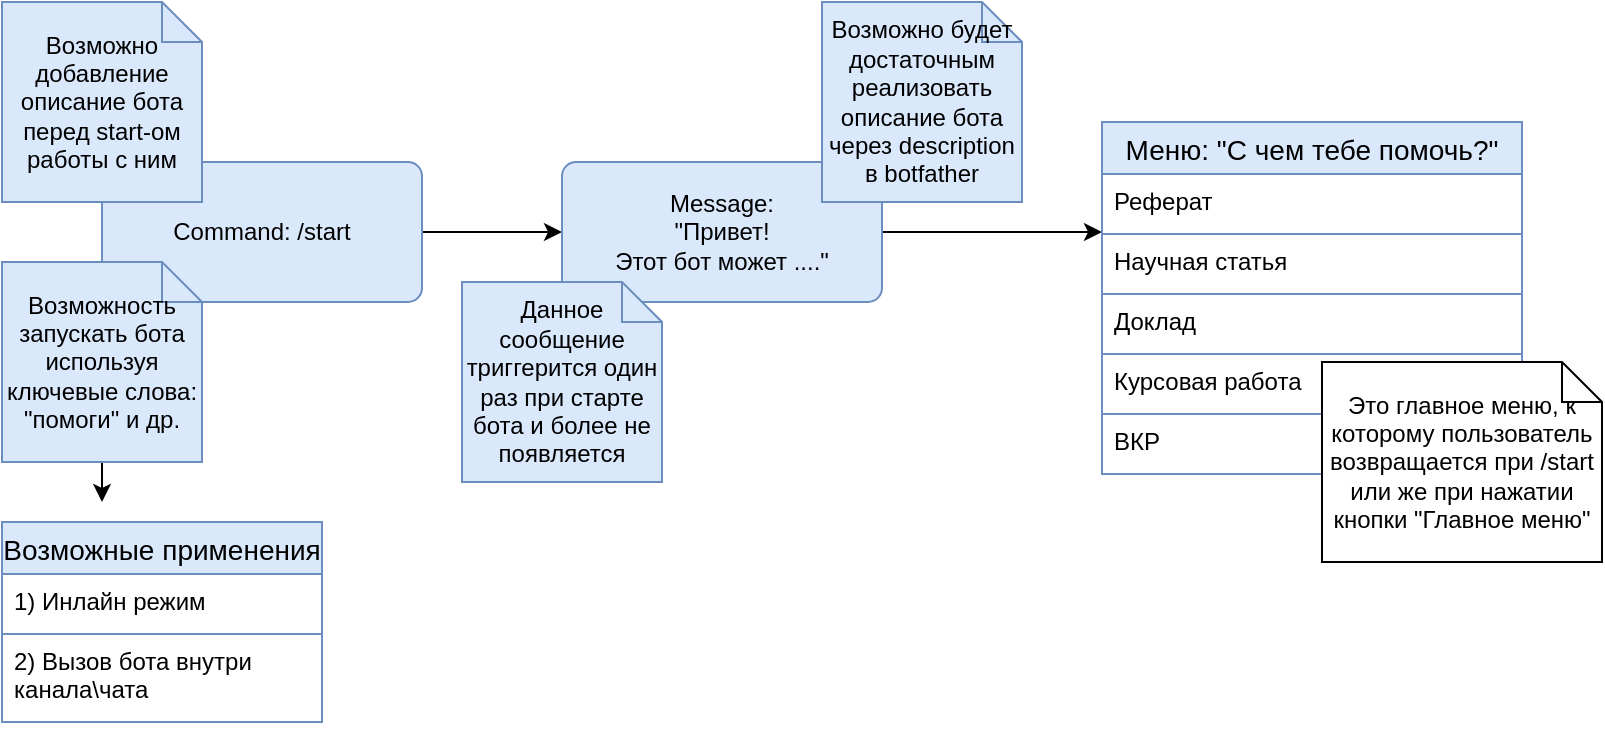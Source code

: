 <mxfile version="22.1.11" type="github">
  <diagram name="Страница — 1" id="bBnwiWEpFWaJWLRflJb5">
    <mxGraphModel dx="746" dy="457" grid="1" gridSize="10" guides="1" tooltips="1" connect="1" arrows="1" fold="1" page="1" pageScale="1" pageWidth="827" pageHeight="1169" math="0" shadow="0">
      <root>
        <mxCell id="0" />
        <mxCell id="1" parent="0" />
        <mxCell id="bCp8vL0oqEaVXwoQY5vh-1" style="edgeStyle=orthogonalEdgeStyle;rounded=0;orthogonalLoop=1;jettySize=auto;html=1;" edge="1" parent="1" source="ioY3EiMOHNlyp7GejzbB-10">
          <mxGeometry relative="1" as="geometry">
            <mxPoint x="290" y="195" as="targetPoint" />
          </mxGeometry>
        </mxCell>
        <mxCell id="ioY3EiMOHNlyp7GejzbB-10" value="Command: /start" style="rounded=1;arcSize=10;whiteSpace=wrap;html=1;align=center;fillColor=#dae8fc;strokeColor=#6c8ebf;gradientColor=none;" parent="1" vertex="1">
          <mxGeometry x="60" y="160" width="160" height="70" as="geometry" />
        </mxCell>
        <mxCell id="ioY3EiMOHNlyp7GejzbB-11" value="Возможно добавление описание бота перед start-ом работы с ним" style="shape=note;size=20;whiteSpace=wrap;html=1;fillColor=#dae8fc;strokeColor=#6c8ebf;" parent="1" vertex="1">
          <mxGeometry x="10" y="80" width="100" height="100" as="geometry" />
        </mxCell>
        <mxCell id="ioY3EiMOHNlyp7GejzbB-17" style="edgeStyle=orthogonalEdgeStyle;rounded=0;orthogonalLoop=1;jettySize=auto;html=1;" parent="1" source="ioY3EiMOHNlyp7GejzbB-12" edge="1">
          <mxGeometry relative="1" as="geometry">
            <mxPoint x="60" y="330" as="targetPoint" />
          </mxGeometry>
        </mxCell>
        <mxCell id="ioY3EiMOHNlyp7GejzbB-12" value="Возможность запускать бота используя ключевые слова:&lt;br&gt;&quot;помоги&quot; и др." style="shape=note;size=20;whiteSpace=wrap;html=1;fillColor=#dae8fc;strokeColor=#6c8ebf;" parent="1" vertex="1">
          <mxGeometry x="10" y="210" width="100" height="100" as="geometry" />
        </mxCell>
        <mxCell id="ioY3EiMOHNlyp7GejzbB-19" value="Возможные применения" style="swimlane;fontStyle=0;childLayout=stackLayout;horizontal=1;startSize=26;horizontalStack=0;resizeParent=1;resizeParentMax=0;resizeLast=0;collapsible=1;marginBottom=0;align=center;fontSize=14;fillColor=#dae8fc;strokeColor=#6c8ebf;" parent="1" vertex="1">
          <mxGeometry x="10" y="340" width="160" height="100" as="geometry" />
        </mxCell>
        <mxCell id="ioY3EiMOHNlyp7GejzbB-20" value="1) Инлайн режим" style="text;strokeColor=#6c8ebf;fillColor=none;spacingLeft=4;spacingRight=4;overflow=hidden;rotatable=0;points=[[0,0.5],[1,0.5]];portConstraint=eastwest;fontSize=12;whiteSpace=wrap;html=1;" parent="ioY3EiMOHNlyp7GejzbB-19" vertex="1">
          <mxGeometry y="26" width="160" height="30" as="geometry" />
        </mxCell>
        <mxCell id="ioY3EiMOHNlyp7GejzbB-21" value="2) Вызов бота внутри канала\чата" style="text;strokeColor=none;fillColor=none;spacingLeft=4;spacingRight=4;overflow=hidden;rotatable=0;points=[[0,0.5],[1,0.5]];portConstraint=eastwest;fontSize=12;whiteSpace=wrap;html=1;" parent="ioY3EiMOHNlyp7GejzbB-19" vertex="1">
          <mxGeometry y="56" width="160" height="44" as="geometry" />
        </mxCell>
        <mxCell id="bCp8vL0oqEaVXwoQY5vh-5" style="edgeStyle=orthogonalEdgeStyle;rounded=0;orthogonalLoop=1;jettySize=auto;html=1;" edge="1" parent="1" source="bCp8vL0oqEaVXwoQY5vh-2">
          <mxGeometry relative="1" as="geometry">
            <mxPoint x="560" y="195" as="targetPoint" />
          </mxGeometry>
        </mxCell>
        <mxCell id="bCp8vL0oqEaVXwoQY5vh-2" value="Message:&lt;br&gt;&quot;Привет!&lt;br&gt;Этот бот может ....&quot;" style="rounded=1;arcSize=10;whiteSpace=wrap;html=1;align=center;fillColor=#dae8fc;strokeColor=#6c8ebf;gradientColor=none;" vertex="1" parent="1">
          <mxGeometry x="290" y="160" width="160" height="70" as="geometry" />
        </mxCell>
        <mxCell id="bCp8vL0oqEaVXwoQY5vh-3" value="Данное сообщение триггерится один раз при старте бота и более не появляется" style="shape=note;size=20;whiteSpace=wrap;html=1;fillColor=#dae8fc;strokeColor=#6c8ebf;" vertex="1" parent="1">
          <mxGeometry x="240" y="220" width="100" height="100" as="geometry" />
        </mxCell>
        <mxCell id="bCp8vL0oqEaVXwoQY5vh-4" value="Возможно будет достаточным реализовать описание бота через description в botfather" style="shape=note;size=20;whiteSpace=wrap;html=1;fillColor=#dae8fc;strokeColor=#6c8ebf;" vertex="1" parent="1">
          <mxGeometry x="420" y="80" width="100" height="100" as="geometry" />
        </mxCell>
        <mxCell id="bCp8vL0oqEaVXwoQY5vh-6" value="Меню: &quot;С чем тебе помочь?&quot;" style="swimlane;fontStyle=0;childLayout=stackLayout;horizontal=1;startSize=26;horizontalStack=0;resizeParent=1;resizeParentMax=0;resizeLast=0;collapsible=1;marginBottom=0;align=center;fontSize=14;fillColor=#dae8fc;strokeColor=#6c8ebf;" vertex="1" parent="1">
          <mxGeometry x="560" y="140" width="210" height="176" as="geometry" />
        </mxCell>
        <mxCell id="bCp8vL0oqEaVXwoQY5vh-7" value="Реферат" style="text;strokeColor=#6c8ebf;fillColor=none;spacingLeft=4;spacingRight=4;overflow=hidden;rotatable=0;points=[[0,0.5],[1,0.5]];portConstraint=eastwest;fontSize=12;whiteSpace=wrap;html=1;" vertex="1" parent="bCp8vL0oqEaVXwoQY5vh-6">
          <mxGeometry y="26" width="210" height="30" as="geometry" />
        </mxCell>
        <mxCell id="bCp8vL0oqEaVXwoQY5vh-8" value="Научная статья" style="text;strokeColor=#6c8ebf;fillColor=none;spacingLeft=4;spacingRight=4;overflow=hidden;rotatable=0;points=[[0,0.5],[1,0.5]];portConstraint=eastwest;fontSize=12;whiteSpace=wrap;html=1;" vertex="1" parent="bCp8vL0oqEaVXwoQY5vh-6">
          <mxGeometry y="56" width="210" height="30" as="geometry" />
        </mxCell>
        <mxCell id="bCp8vL0oqEaVXwoQY5vh-9" value="Доклад" style="text;strokeColor=#6c8ebf;fillColor=none;spacingLeft=4;spacingRight=4;overflow=hidden;rotatable=0;points=[[0,0.5],[1,0.5]];portConstraint=eastwest;fontSize=12;whiteSpace=wrap;html=1;" vertex="1" parent="bCp8vL0oqEaVXwoQY5vh-6">
          <mxGeometry y="86" width="210" height="30" as="geometry" />
        </mxCell>
        <mxCell id="bCp8vL0oqEaVXwoQY5vh-12" value="Курсовая работа" style="text;strokeColor=#6c8ebf;fillColor=none;spacingLeft=4;spacingRight=4;overflow=hidden;rotatable=0;points=[[0,0.5],[1,0.5]];portConstraint=eastwest;fontSize=12;whiteSpace=wrap;html=1;" vertex="1" parent="bCp8vL0oqEaVXwoQY5vh-6">
          <mxGeometry y="116" width="210" height="30" as="geometry" />
        </mxCell>
        <mxCell id="bCp8vL0oqEaVXwoQY5vh-11" value="ВКР" style="text;strokeColor=#6c8ebf;fillColor=none;spacingLeft=4;spacingRight=4;overflow=hidden;rotatable=0;points=[[0,0.5],[1,0.5]];portConstraint=eastwest;fontSize=12;whiteSpace=wrap;html=1;" vertex="1" parent="bCp8vL0oqEaVXwoQY5vh-6">
          <mxGeometry y="146" width="210" height="30" as="geometry" />
        </mxCell>
        <mxCell id="bCp8vL0oqEaVXwoQY5vh-15" value="Это главное меню, к которому пользователь возвращается при /start или же при нажатии кнопки &quot;Главное меню&quot;" style="shape=note;size=20;whiteSpace=wrap;html=1;" vertex="1" parent="1">
          <mxGeometry x="670" y="260" width="140" height="100" as="geometry" />
        </mxCell>
      </root>
    </mxGraphModel>
  </diagram>
</mxfile>
